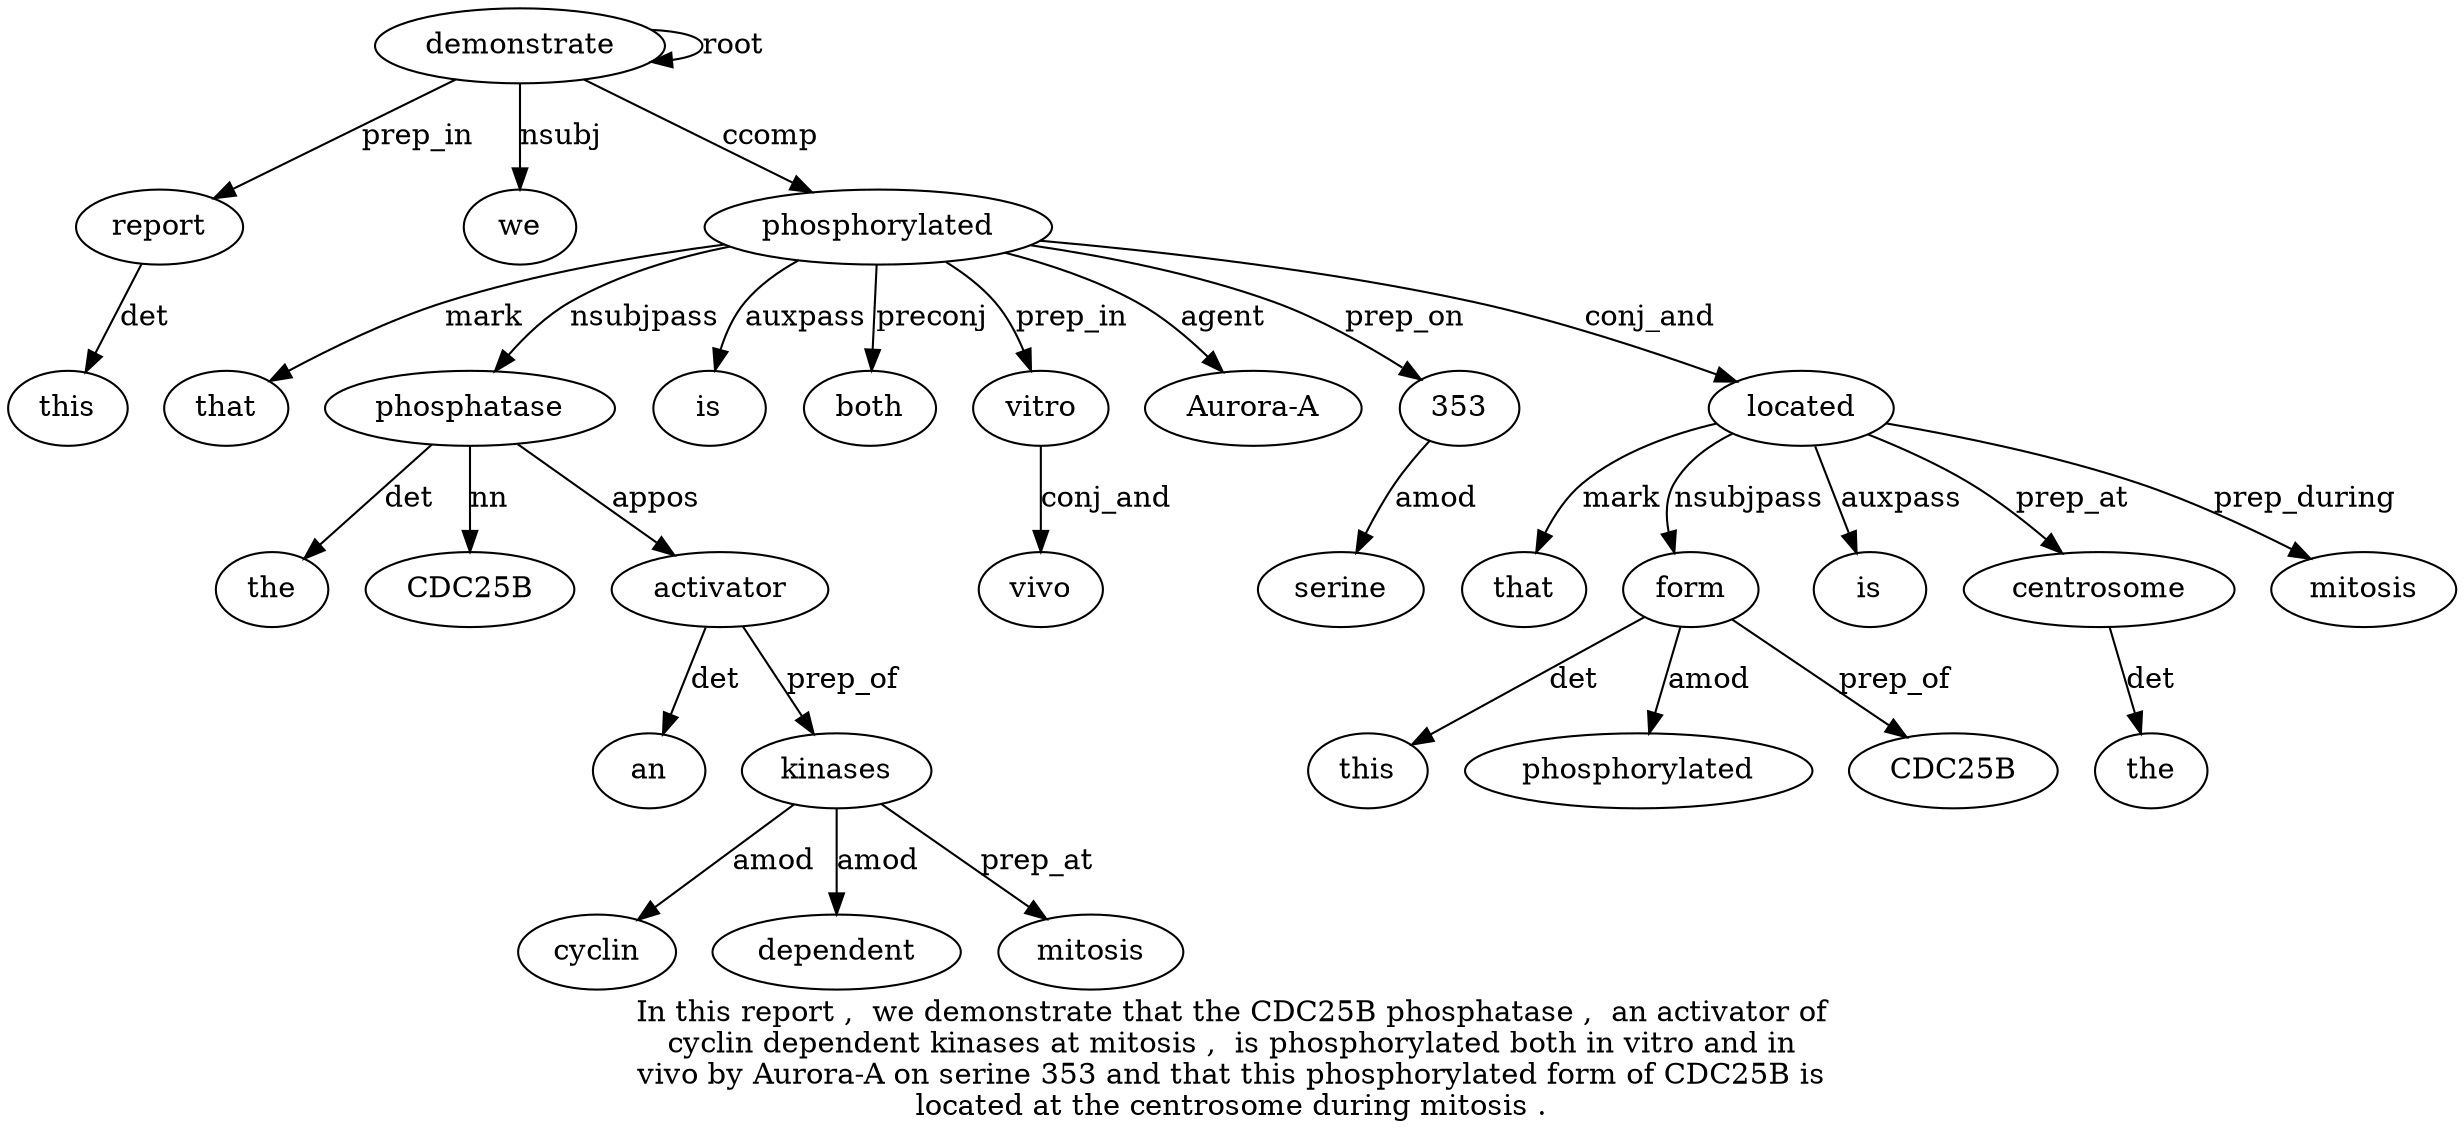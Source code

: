 digraph "In this report ,  we demonstrate that the CDC25B phosphatase ,  an activator of cyclin dependent kinases at mitosis ,  is phosphorylated both in vitro and in vivo by Aurora-A on serine 353 and that this phosphorylated form of CDC25B is located at the centrosome during mitosis ." {
label="In this report ,  we demonstrate that the CDC25B phosphatase ,  an activator of
cyclin dependent kinases at mitosis ,  is phosphorylated both in vitro and in
vivo by Aurora-A on serine 353 and that this phosphorylated form of CDC25B is
located at the centrosome during mitosis .";
report3 [style=filled, fillcolor=white, label=report];
this2 [style=filled, fillcolor=white, label=this];
report3 -> this2  [label=det];
demonstrate6 [style=filled, fillcolor=white, label=demonstrate];
demonstrate6 -> report3  [label=prep_in];
we5 [style=filled, fillcolor=white, label=we];
demonstrate6 -> we5  [label=nsubj];
demonstrate6 -> demonstrate6  [label=root];
phosphorylated22 [style=filled, fillcolor=white, label=phosphorylated];
that7 [style=filled, fillcolor=white, label=that];
phosphorylated22 -> that7  [label=mark];
phosphatase10 [style=filled, fillcolor=white, label=phosphatase];
the8 [style=filled, fillcolor=white, label=the];
phosphatase10 -> the8  [label=det];
CDC25B9 [style=filled, fillcolor=white, label=CDC25B];
phosphatase10 -> CDC25B9  [label=nn];
phosphorylated22 -> phosphatase10  [label=nsubjpass];
activator13 [style=filled, fillcolor=white, label=activator];
an12 [style=filled, fillcolor=white, label=an];
activator13 -> an12  [label=det];
phosphatase10 -> activator13  [label=appos];
kinases17 [style=filled, fillcolor=white, label=kinases];
cyclin15 [style=filled, fillcolor=white, label=cyclin];
kinases17 -> cyclin15  [label=amod];
dependent16 [style=filled, fillcolor=white, label=dependent];
kinases17 -> dependent16  [label=amod];
activator13 -> kinases17  [label=prep_of];
mitosis19 [style=filled, fillcolor=white, label=mitosis];
kinases17 -> mitosis19  [label=prep_at];
is21 [style=filled, fillcolor=white, label=is];
phosphorylated22 -> is21  [label=auxpass];
demonstrate6 -> phosphorylated22  [label=ccomp];
both23 [style=filled, fillcolor=white, label=both];
phosphorylated22 -> both23  [label=preconj];
vitro25 [style=filled, fillcolor=white, label=vitro];
phosphorylated22 -> vitro25  [label=prep_in];
vivo28 [style=filled, fillcolor=white, label=vivo];
vitro25 -> vivo28  [label=conj_and];
"Aurora-A30" [style=filled, fillcolor=white, label="Aurora-A"];
phosphorylated22 -> "Aurora-A30"  [label=agent];
353 [style=filled, fillcolor=white, label=353];
serine32 [style=filled, fillcolor=white, label=serine];
353 -> serine32  [label=amod];
phosphorylated22 -> 353  [label=prep_on];
located42 [style=filled, fillcolor=white, label=located];
that35 [style=filled, fillcolor=white, label=that];
located42 -> that35  [label=mark];
form38 [style=filled, fillcolor=white, label=form];
this36 [style=filled, fillcolor=white, label=this];
form38 -> this36  [label=det];
phosphorylated37 [style=filled, fillcolor=white, label=phosphorylated];
form38 -> phosphorylated37  [label=amod];
located42 -> form38  [label=nsubjpass];
CDC25B40 [style=filled, fillcolor=white, label=CDC25B];
form38 -> CDC25B40  [label=prep_of];
is41 [style=filled, fillcolor=white, label=is];
located42 -> is41  [label=auxpass];
phosphorylated22 -> located42  [label=conj_and];
centrosome45 [style=filled, fillcolor=white, label=centrosome];
the44 [style=filled, fillcolor=white, label=the];
centrosome45 -> the44  [label=det];
located42 -> centrosome45  [label=prep_at];
mitosis47 [style=filled, fillcolor=white, label=mitosis];
located42 -> mitosis47  [label=prep_during];
}
